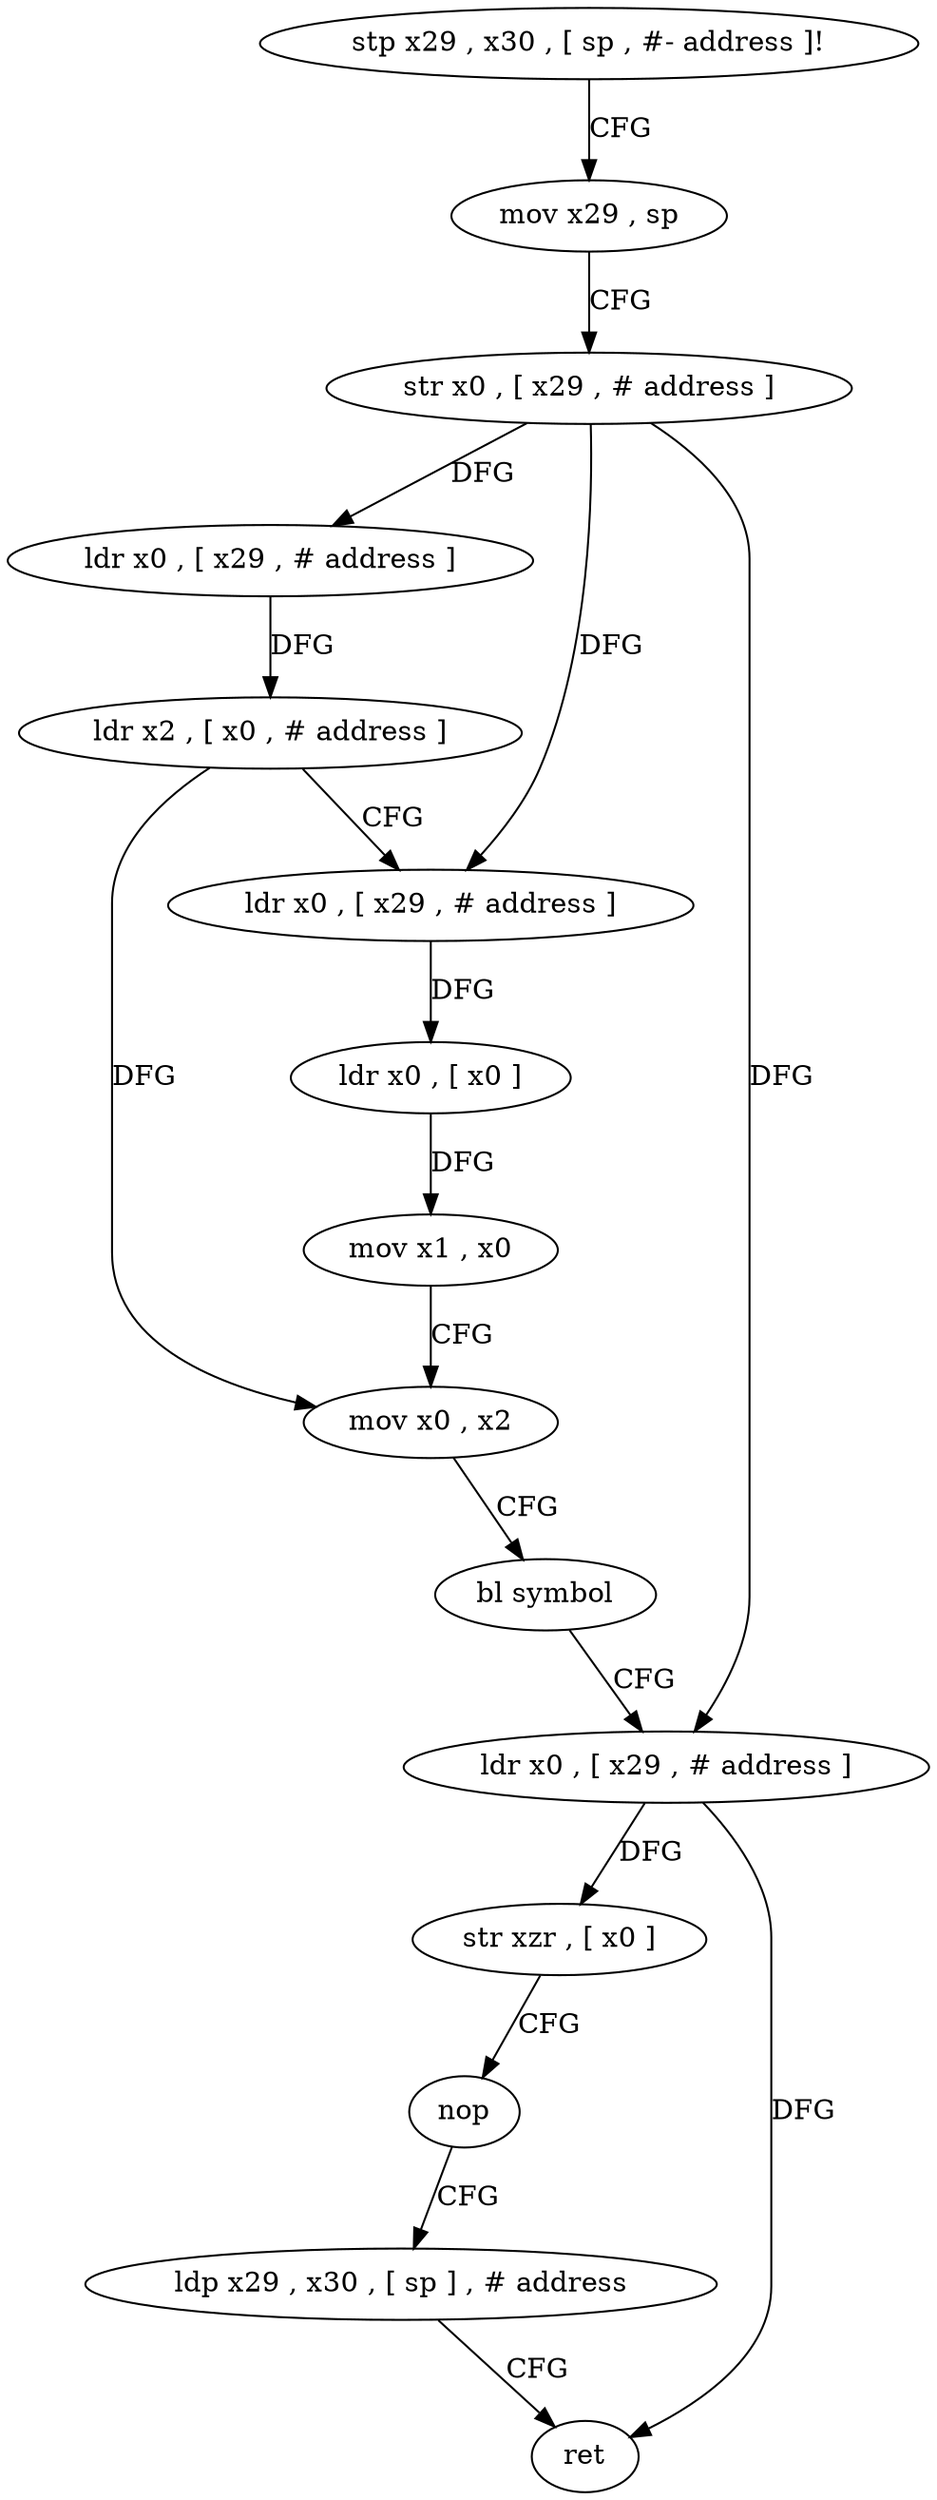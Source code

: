 digraph "func" {
"4450812" [label = "stp x29 , x30 , [ sp , #- address ]!" ]
"4450816" [label = "mov x29 , sp" ]
"4450820" [label = "str x0 , [ x29 , # address ]" ]
"4450824" [label = "ldr x0 , [ x29 , # address ]" ]
"4450828" [label = "ldr x2 , [ x0 , # address ]" ]
"4450832" [label = "ldr x0 , [ x29 , # address ]" ]
"4450836" [label = "ldr x0 , [ x0 ]" ]
"4450840" [label = "mov x1 , x0" ]
"4450844" [label = "mov x0 , x2" ]
"4450848" [label = "bl symbol" ]
"4450852" [label = "ldr x0 , [ x29 , # address ]" ]
"4450856" [label = "str xzr , [ x0 ]" ]
"4450860" [label = "nop" ]
"4450864" [label = "ldp x29 , x30 , [ sp ] , # address" ]
"4450868" [label = "ret" ]
"4450812" -> "4450816" [ label = "CFG" ]
"4450816" -> "4450820" [ label = "CFG" ]
"4450820" -> "4450824" [ label = "DFG" ]
"4450820" -> "4450832" [ label = "DFG" ]
"4450820" -> "4450852" [ label = "DFG" ]
"4450824" -> "4450828" [ label = "DFG" ]
"4450828" -> "4450832" [ label = "CFG" ]
"4450828" -> "4450844" [ label = "DFG" ]
"4450832" -> "4450836" [ label = "DFG" ]
"4450836" -> "4450840" [ label = "DFG" ]
"4450840" -> "4450844" [ label = "CFG" ]
"4450844" -> "4450848" [ label = "CFG" ]
"4450848" -> "4450852" [ label = "CFG" ]
"4450852" -> "4450856" [ label = "DFG" ]
"4450852" -> "4450868" [ label = "DFG" ]
"4450856" -> "4450860" [ label = "CFG" ]
"4450860" -> "4450864" [ label = "CFG" ]
"4450864" -> "4450868" [ label = "CFG" ]
}
